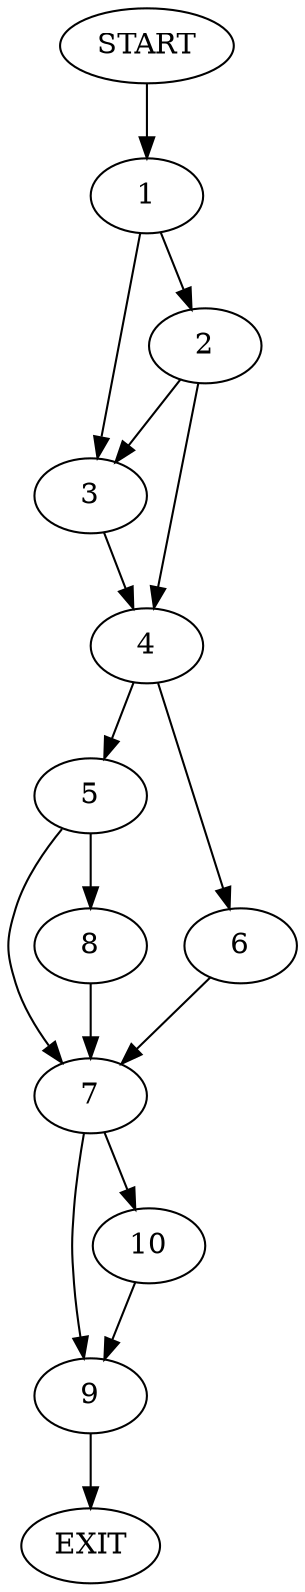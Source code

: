digraph {
0 [label="START"]
11 [label="EXIT"]
0 -> 1
1 -> 2
1 -> 3
2 -> 4
2 -> 3
3 -> 4
4 -> 5
4 -> 6
5 -> 7
5 -> 8
6 -> 7
7 -> 9
7 -> 10
8 -> 7
9 -> 11
10 -> 9
}
